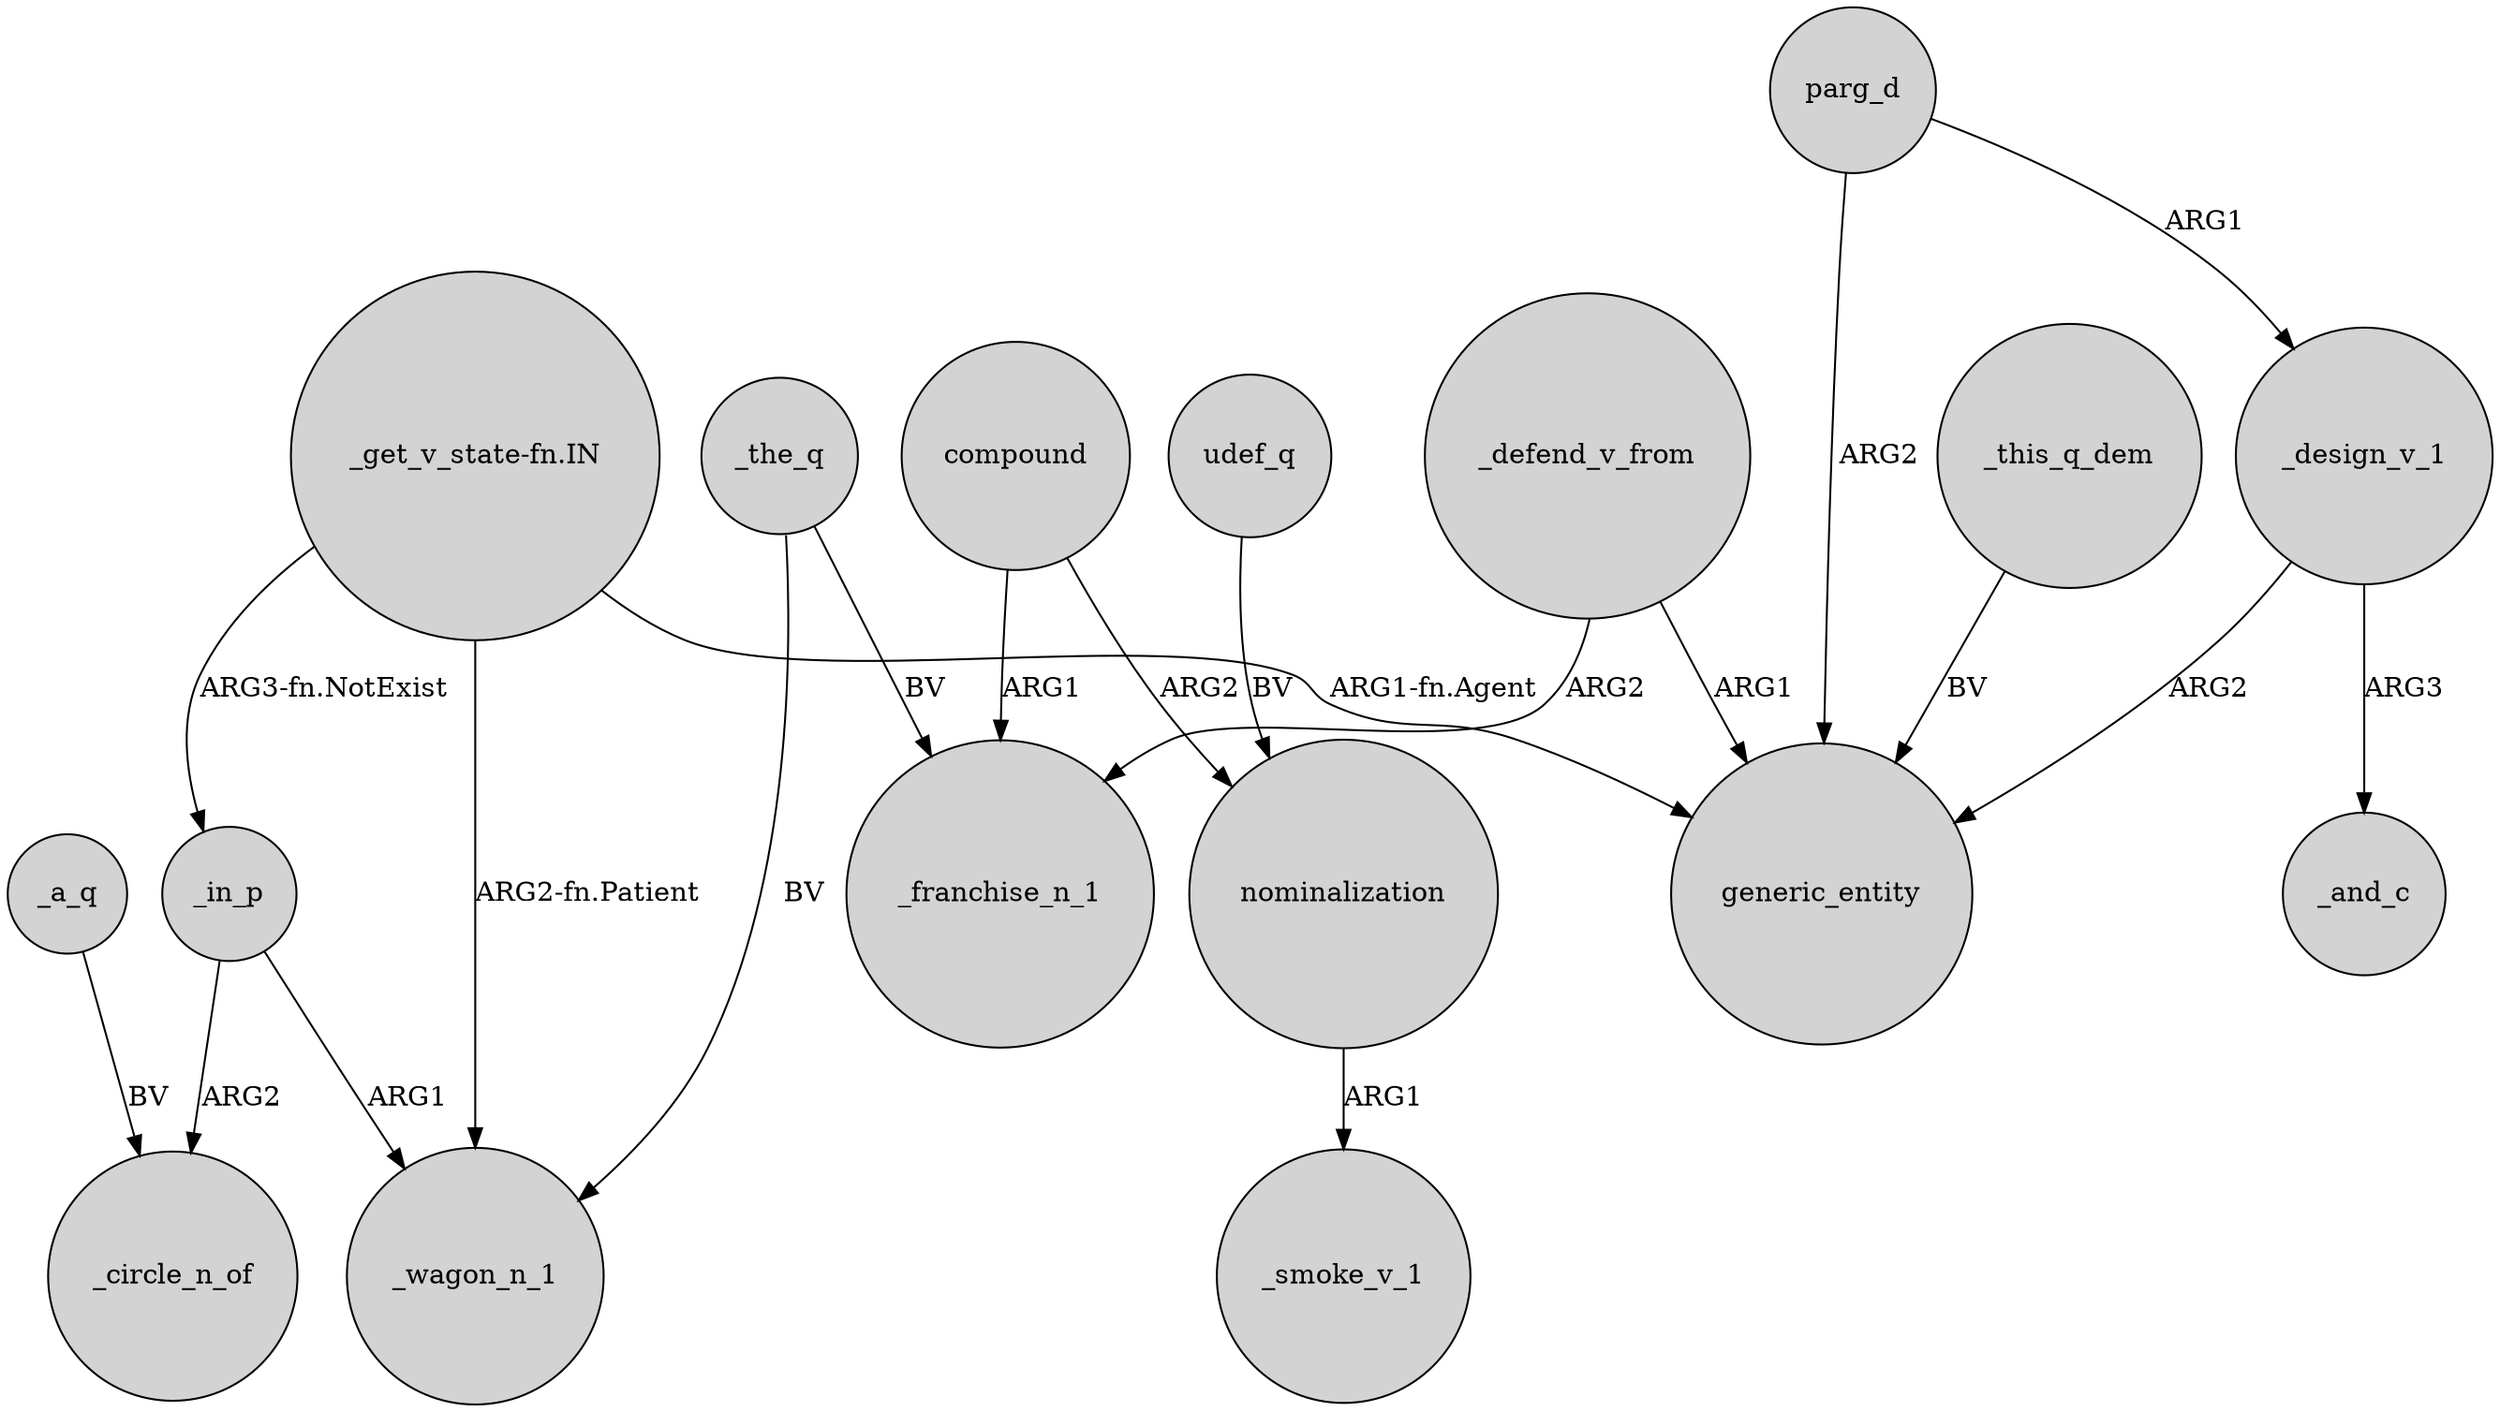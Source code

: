 digraph {
	node [shape=circle style=filled]
	"_get_v_state-fn.IN" -> _wagon_n_1 [label="ARG2-fn.Patient"]
	parg_d -> generic_entity [label=ARG2]
	compound -> _franchise_n_1 [label=ARG1]
	_defend_v_from -> _franchise_n_1 [label=ARG2]
	compound -> nominalization [label=ARG2]
	nominalization -> _smoke_v_1 [label=ARG1]
	_design_v_1 -> generic_entity [label=ARG2]
	"_get_v_state-fn.IN" -> _in_p [label="ARG3-fn.NotExist"]
	_this_q_dem -> generic_entity [label=BV]
	_in_p -> _wagon_n_1 [label=ARG1]
	_defend_v_from -> generic_entity [label=ARG1]
	_the_q -> _franchise_n_1 [label=BV]
	_a_q -> _circle_n_of [label=BV]
	udef_q -> nominalization [label=BV]
	_design_v_1 -> _and_c [label=ARG3]
	parg_d -> _design_v_1 [label=ARG1]
	_in_p -> _circle_n_of [label=ARG2]
	"_get_v_state-fn.IN" -> generic_entity [label="ARG1-fn.Agent"]
	_the_q -> _wagon_n_1 [label=BV]
}
